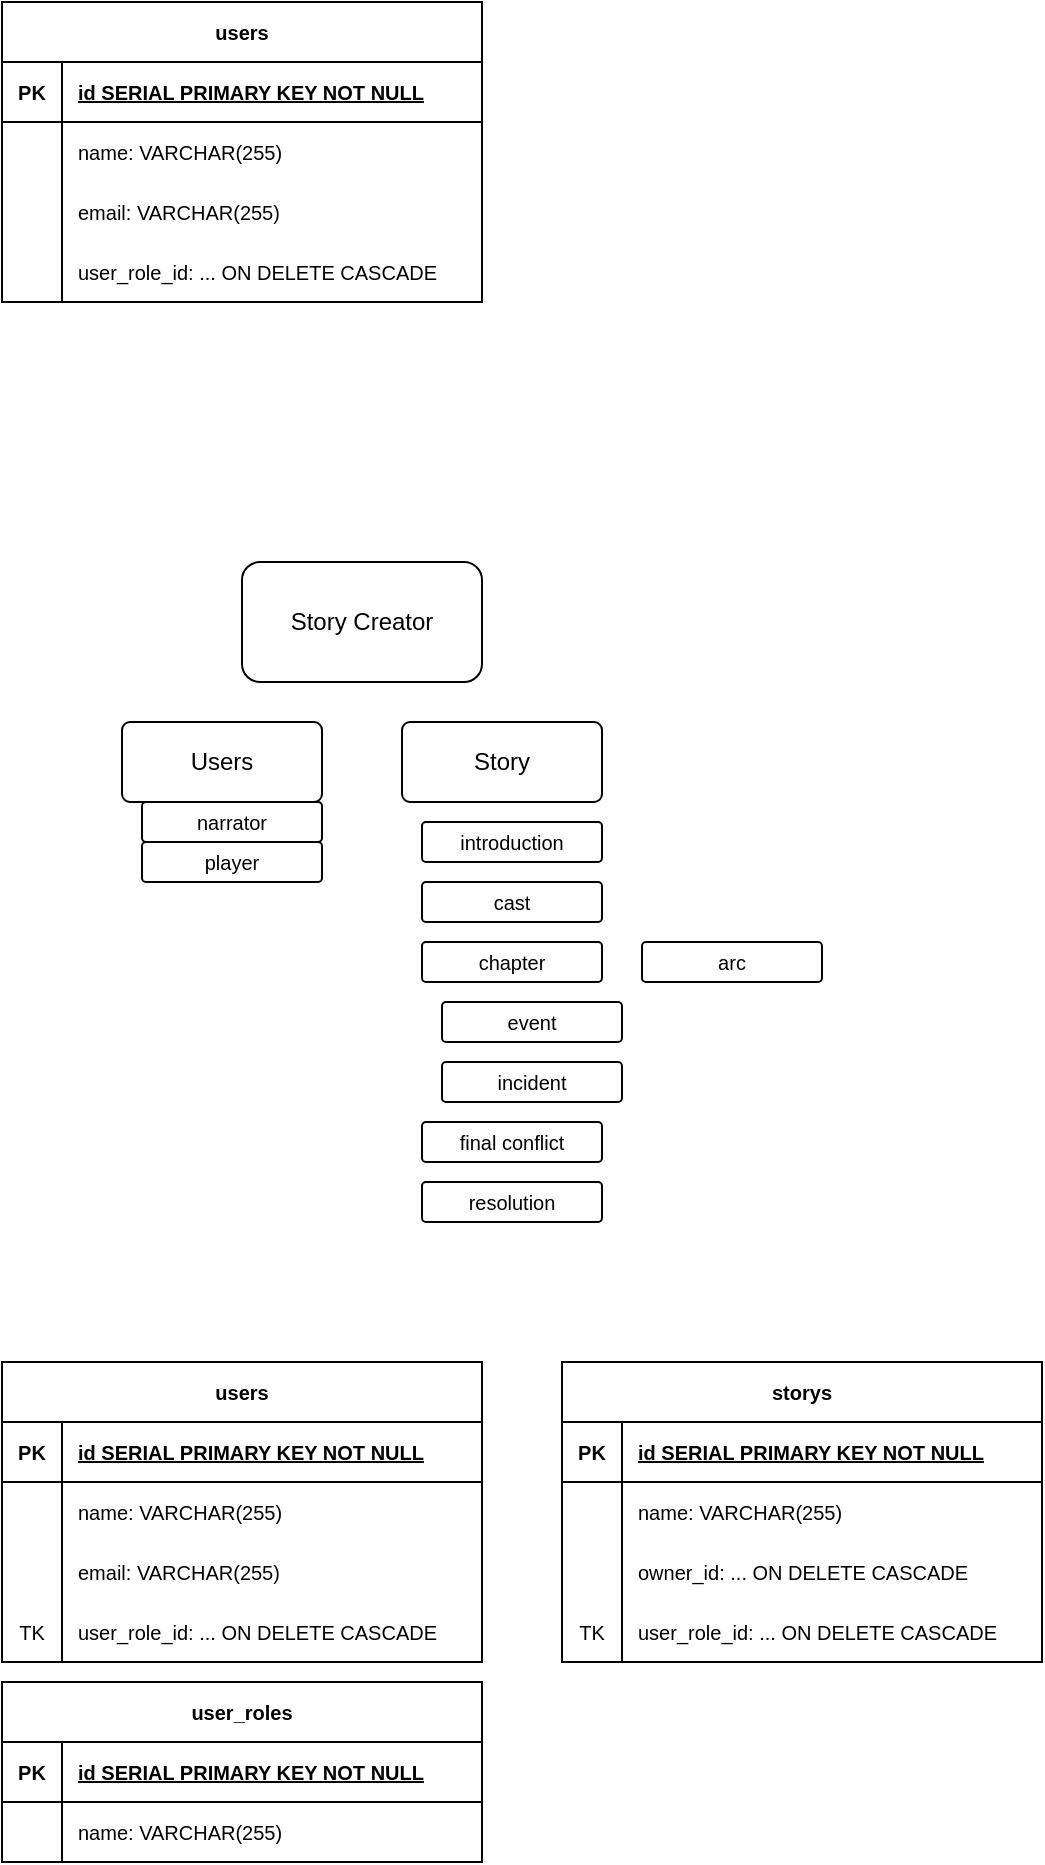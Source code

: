 <mxfile version="20.2.3" type="device"><diagram id="vhn05-QDjnXtpr9cHZD6" name="Page-1"><mxGraphModel dx="487" dy="970" grid="1" gridSize="10" guides="1" tooltips="1" connect="1" arrows="1" fold="1" page="1" pageScale="1" pageWidth="850" pageHeight="1100" math="0" shadow="0"><root><mxCell id="0"/><mxCell id="1" parent="0"/><mxCell id="Z2VqyZj2Mqzq2-y995d6-1" value="Story Creator" style="rounded=1;whiteSpace=wrap;html=1;" vertex="1" parent="1"><mxGeometry x="160" y="320" width="120" height="60" as="geometry"/></mxCell><mxCell id="Z2VqyZj2Mqzq2-y995d6-2" value="Users" style="rounded=1;arcSize=10;whiteSpace=wrap;html=1;align=center;" vertex="1" parent="1"><mxGeometry x="100" y="400" width="100" height="40" as="geometry"/></mxCell><mxCell id="Z2VqyZj2Mqzq2-y995d6-4" value="&lt;span style=&quot;font-size: 10px;&quot;&gt;narrator&lt;/span&gt;" style="rounded=1;arcSize=10;whiteSpace=wrap;html=1;align=center;" vertex="1" parent="1"><mxGeometry x="110" y="440" width="90" height="20" as="geometry"/></mxCell><mxCell id="Z2VqyZj2Mqzq2-y995d6-5" value="&lt;span style=&quot;font-size: 10px;&quot;&gt;player&lt;/span&gt;" style="rounded=1;arcSize=10;whiteSpace=wrap;html=1;align=center;" vertex="1" parent="1"><mxGeometry x="110" y="460" width="90" height="20" as="geometry"/></mxCell><mxCell id="Z2VqyZj2Mqzq2-y995d6-6" value="users" style="shape=table;startSize=30;container=1;collapsible=1;childLayout=tableLayout;fixedRows=1;rowLines=0;fontStyle=1;align=center;resizeLast=1;fontSize=10;" vertex="1" parent="1"><mxGeometry x="40" y="720" width="240" height="150" as="geometry"/></mxCell><mxCell id="Z2VqyZj2Mqzq2-y995d6-7" value="" style="shape=tableRow;horizontal=0;startSize=0;swimlaneHead=0;swimlaneBody=0;fillColor=none;collapsible=0;dropTarget=0;points=[[0,0.5],[1,0.5]];portConstraint=eastwest;top=0;left=0;right=0;bottom=1;fontSize=10;" vertex="1" parent="Z2VqyZj2Mqzq2-y995d6-6"><mxGeometry y="30" width="240" height="30" as="geometry"/></mxCell><mxCell id="Z2VqyZj2Mqzq2-y995d6-8" value="PK" style="shape=partialRectangle;connectable=0;fillColor=none;top=0;left=0;bottom=0;right=0;fontStyle=1;overflow=hidden;fontSize=10;" vertex="1" parent="Z2VqyZj2Mqzq2-y995d6-7"><mxGeometry width="30" height="30" as="geometry"><mxRectangle width="30" height="30" as="alternateBounds"/></mxGeometry></mxCell><mxCell id="Z2VqyZj2Mqzq2-y995d6-9" value="id SERIAL PRIMARY KEY NOT NULL" style="shape=partialRectangle;connectable=0;fillColor=none;top=0;left=0;bottom=0;right=0;align=left;spacingLeft=6;fontStyle=5;overflow=hidden;fontSize=10;" vertex="1" parent="Z2VqyZj2Mqzq2-y995d6-7"><mxGeometry x="30" width="210" height="30" as="geometry"><mxRectangle width="210" height="30" as="alternateBounds"/></mxGeometry></mxCell><mxCell id="Z2VqyZj2Mqzq2-y995d6-10" value="" style="shape=tableRow;horizontal=0;startSize=0;swimlaneHead=0;swimlaneBody=0;fillColor=none;collapsible=0;dropTarget=0;points=[[0,0.5],[1,0.5]];portConstraint=eastwest;top=0;left=0;right=0;bottom=0;fontSize=10;" vertex="1" parent="Z2VqyZj2Mqzq2-y995d6-6"><mxGeometry y="60" width="240" height="30" as="geometry"/></mxCell><mxCell id="Z2VqyZj2Mqzq2-y995d6-11" value="" style="shape=partialRectangle;connectable=0;fillColor=none;top=0;left=0;bottom=0;right=0;editable=1;overflow=hidden;fontSize=10;" vertex="1" parent="Z2VqyZj2Mqzq2-y995d6-10"><mxGeometry width="30" height="30" as="geometry"><mxRectangle width="30" height="30" as="alternateBounds"/></mxGeometry></mxCell><mxCell id="Z2VqyZj2Mqzq2-y995d6-12" value="name: VARCHAR(255)" style="shape=partialRectangle;connectable=0;fillColor=none;top=0;left=0;bottom=0;right=0;align=left;spacingLeft=6;overflow=hidden;fontSize=10;" vertex="1" parent="Z2VqyZj2Mqzq2-y995d6-10"><mxGeometry x="30" width="210" height="30" as="geometry"><mxRectangle width="210" height="30" as="alternateBounds"/></mxGeometry></mxCell><mxCell id="Z2VqyZj2Mqzq2-y995d6-13" value="" style="shape=tableRow;horizontal=0;startSize=0;swimlaneHead=0;swimlaneBody=0;fillColor=none;collapsible=0;dropTarget=0;points=[[0,0.5],[1,0.5]];portConstraint=eastwest;top=0;left=0;right=0;bottom=0;fontSize=10;" vertex="1" parent="Z2VqyZj2Mqzq2-y995d6-6"><mxGeometry y="90" width="240" height="30" as="geometry"/></mxCell><mxCell id="Z2VqyZj2Mqzq2-y995d6-14" value="" style="shape=partialRectangle;connectable=0;fillColor=none;top=0;left=0;bottom=0;right=0;editable=1;overflow=hidden;fontSize=10;" vertex="1" parent="Z2VqyZj2Mqzq2-y995d6-13"><mxGeometry width="30" height="30" as="geometry"><mxRectangle width="30" height="30" as="alternateBounds"/></mxGeometry></mxCell><mxCell id="Z2VqyZj2Mqzq2-y995d6-15" value="email: VARCHAR(255)" style="shape=partialRectangle;connectable=0;fillColor=none;top=0;left=0;bottom=0;right=0;align=left;spacingLeft=6;overflow=hidden;fontSize=10;" vertex="1" parent="Z2VqyZj2Mqzq2-y995d6-13"><mxGeometry x="30" width="210" height="30" as="geometry"><mxRectangle width="210" height="30" as="alternateBounds"/></mxGeometry></mxCell><mxCell id="Z2VqyZj2Mqzq2-y995d6-16" value="" style="shape=tableRow;horizontal=0;startSize=0;swimlaneHead=0;swimlaneBody=0;fillColor=none;collapsible=0;dropTarget=0;points=[[0,0.5],[1,0.5]];portConstraint=eastwest;top=0;left=0;right=0;bottom=0;fontSize=10;" vertex="1" parent="Z2VqyZj2Mqzq2-y995d6-6"><mxGeometry y="120" width="240" height="30" as="geometry"/></mxCell><mxCell id="Z2VqyZj2Mqzq2-y995d6-17" value="TK" style="shape=partialRectangle;connectable=0;fillColor=none;top=0;left=0;bottom=0;right=0;editable=1;overflow=hidden;fontSize=10;" vertex="1" parent="Z2VqyZj2Mqzq2-y995d6-16"><mxGeometry width="30" height="30" as="geometry"><mxRectangle width="30" height="30" as="alternateBounds"/></mxGeometry></mxCell><mxCell id="Z2VqyZj2Mqzq2-y995d6-18" value="user_role_id: ... ON DELETE CASCADE" style="shape=partialRectangle;connectable=0;fillColor=none;top=0;left=0;bottom=0;right=0;align=left;spacingLeft=6;overflow=hidden;fontSize=10;" vertex="1" parent="Z2VqyZj2Mqzq2-y995d6-16"><mxGeometry x="30" width="210" height="30" as="geometry"><mxRectangle width="210" height="30" as="alternateBounds"/></mxGeometry></mxCell><mxCell id="Z2VqyZj2Mqzq2-y995d6-32" value="users" style="shape=table;startSize=30;container=1;collapsible=1;childLayout=tableLayout;fixedRows=1;rowLines=0;fontStyle=1;align=center;resizeLast=1;fontSize=10;" vertex="1" parent="1"><mxGeometry x="40" y="40" width="240" height="150" as="geometry"/></mxCell><mxCell id="Z2VqyZj2Mqzq2-y995d6-33" value="" style="shape=tableRow;horizontal=0;startSize=0;swimlaneHead=0;swimlaneBody=0;fillColor=none;collapsible=0;dropTarget=0;points=[[0,0.5],[1,0.5]];portConstraint=eastwest;top=0;left=0;right=0;bottom=1;fontSize=10;" vertex="1" parent="Z2VqyZj2Mqzq2-y995d6-32"><mxGeometry y="30" width="240" height="30" as="geometry"/></mxCell><mxCell id="Z2VqyZj2Mqzq2-y995d6-34" value="PK" style="shape=partialRectangle;connectable=0;fillColor=none;top=0;left=0;bottom=0;right=0;fontStyle=1;overflow=hidden;fontSize=10;" vertex="1" parent="Z2VqyZj2Mqzq2-y995d6-33"><mxGeometry width="30" height="30" as="geometry"><mxRectangle width="30" height="30" as="alternateBounds"/></mxGeometry></mxCell><mxCell id="Z2VqyZj2Mqzq2-y995d6-35" value="id SERIAL PRIMARY KEY NOT NULL" style="shape=partialRectangle;connectable=0;fillColor=none;top=0;left=0;bottom=0;right=0;align=left;spacingLeft=6;fontStyle=5;overflow=hidden;fontSize=10;" vertex="1" parent="Z2VqyZj2Mqzq2-y995d6-33"><mxGeometry x="30" width="210" height="30" as="geometry"><mxRectangle width="210" height="30" as="alternateBounds"/></mxGeometry></mxCell><mxCell id="Z2VqyZj2Mqzq2-y995d6-36" value="" style="shape=tableRow;horizontal=0;startSize=0;swimlaneHead=0;swimlaneBody=0;fillColor=none;collapsible=0;dropTarget=0;points=[[0,0.5],[1,0.5]];portConstraint=eastwest;top=0;left=0;right=0;bottom=0;fontSize=10;" vertex="1" parent="Z2VqyZj2Mqzq2-y995d6-32"><mxGeometry y="60" width="240" height="30" as="geometry"/></mxCell><mxCell id="Z2VqyZj2Mqzq2-y995d6-37" value="" style="shape=partialRectangle;connectable=0;fillColor=none;top=0;left=0;bottom=0;right=0;editable=1;overflow=hidden;fontSize=10;" vertex="1" parent="Z2VqyZj2Mqzq2-y995d6-36"><mxGeometry width="30" height="30" as="geometry"><mxRectangle width="30" height="30" as="alternateBounds"/></mxGeometry></mxCell><mxCell id="Z2VqyZj2Mqzq2-y995d6-38" value="name: VARCHAR(255)" style="shape=partialRectangle;connectable=0;fillColor=none;top=0;left=0;bottom=0;right=0;align=left;spacingLeft=6;overflow=hidden;fontSize=10;" vertex="1" parent="Z2VqyZj2Mqzq2-y995d6-36"><mxGeometry x="30" width="210" height="30" as="geometry"><mxRectangle width="210" height="30" as="alternateBounds"/></mxGeometry></mxCell><mxCell id="Z2VqyZj2Mqzq2-y995d6-39" value="" style="shape=tableRow;horizontal=0;startSize=0;swimlaneHead=0;swimlaneBody=0;fillColor=none;collapsible=0;dropTarget=0;points=[[0,0.5],[1,0.5]];portConstraint=eastwest;top=0;left=0;right=0;bottom=0;fontSize=10;" vertex="1" parent="Z2VqyZj2Mqzq2-y995d6-32"><mxGeometry y="90" width="240" height="30" as="geometry"/></mxCell><mxCell id="Z2VqyZj2Mqzq2-y995d6-40" value="" style="shape=partialRectangle;connectable=0;fillColor=none;top=0;left=0;bottom=0;right=0;editable=1;overflow=hidden;fontSize=10;" vertex="1" parent="Z2VqyZj2Mqzq2-y995d6-39"><mxGeometry width="30" height="30" as="geometry"><mxRectangle width="30" height="30" as="alternateBounds"/></mxGeometry></mxCell><mxCell id="Z2VqyZj2Mqzq2-y995d6-41" value="email: VARCHAR(255)" style="shape=partialRectangle;connectable=0;fillColor=none;top=0;left=0;bottom=0;right=0;align=left;spacingLeft=6;overflow=hidden;fontSize=10;" vertex="1" parent="Z2VqyZj2Mqzq2-y995d6-39"><mxGeometry x="30" width="210" height="30" as="geometry"><mxRectangle width="210" height="30" as="alternateBounds"/></mxGeometry></mxCell><mxCell id="Z2VqyZj2Mqzq2-y995d6-42" value="" style="shape=tableRow;horizontal=0;startSize=0;swimlaneHead=0;swimlaneBody=0;fillColor=none;collapsible=0;dropTarget=0;points=[[0,0.5],[1,0.5]];portConstraint=eastwest;top=0;left=0;right=0;bottom=0;fontSize=10;" vertex="1" parent="Z2VqyZj2Mqzq2-y995d6-32"><mxGeometry y="120" width="240" height="30" as="geometry"/></mxCell><mxCell id="Z2VqyZj2Mqzq2-y995d6-43" value="" style="shape=partialRectangle;connectable=0;fillColor=none;top=0;left=0;bottom=0;right=0;editable=1;overflow=hidden;fontSize=10;" vertex="1" parent="Z2VqyZj2Mqzq2-y995d6-42"><mxGeometry width="30" height="30" as="geometry"><mxRectangle width="30" height="30" as="alternateBounds"/></mxGeometry></mxCell><mxCell id="Z2VqyZj2Mqzq2-y995d6-44" value="user_role_id: ... ON DELETE CASCADE" style="shape=partialRectangle;connectable=0;fillColor=none;top=0;left=0;bottom=0;right=0;align=left;spacingLeft=6;overflow=hidden;fontSize=10;" vertex="1" parent="Z2VqyZj2Mqzq2-y995d6-42"><mxGeometry x="30" width="210" height="30" as="geometry"><mxRectangle width="210" height="30" as="alternateBounds"/></mxGeometry></mxCell><mxCell id="Z2VqyZj2Mqzq2-y995d6-45" value="user_roles" style="shape=table;startSize=30;container=1;collapsible=1;childLayout=tableLayout;fixedRows=1;rowLines=0;fontStyle=1;align=center;resizeLast=1;fontSize=10;" vertex="1" parent="1"><mxGeometry x="40" y="880" width="240" height="90" as="geometry"/></mxCell><mxCell id="Z2VqyZj2Mqzq2-y995d6-46" value="" style="shape=tableRow;horizontal=0;startSize=0;swimlaneHead=0;swimlaneBody=0;fillColor=none;collapsible=0;dropTarget=0;points=[[0,0.5],[1,0.5]];portConstraint=eastwest;top=0;left=0;right=0;bottom=1;fontSize=10;" vertex="1" parent="Z2VqyZj2Mqzq2-y995d6-45"><mxGeometry y="30" width="240" height="30" as="geometry"/></mxCell><mxCell id="Z2VqyZj2Mqzq2-y995d6-47" value="PK" style="shape=partialRectangle;connectable=0;fillColor=none;top=0;left=0;bottom=0;right=0;fontStyle=1;overflow=hidden;fontSize=10;" vertex="1" parent="Z2VqyZj2Mqzq2-y995d6-46"><mxGeometry width="30" height="30" as="geometry"><mxRectangle width="30" height="30" as="alternateBounds"/></mxGeometry></mxCell><mxCell id="Z2VqyZj2Mqzq2-y995d6-48" value="id SERIAL PRIMARY KEY NOT NULL" style="shape=partialRectangle;connectable=0;fillColor=none;top=0;left=0;bottom=0;right=0;align=left;spacingLeft=6;fontStyle=5;overflow=hidden;fontSize=10;" vertex="1" parent="Z2VqyZj2Mqzq2-y995d6-46"><mxGeometry x="30" width="210" height="30" as="geometry"><mxRectangle width="210" height="30" as="alternateBounds"/></mxGeometry></mxCell><mxCell id="Z2VqyZj2Mqzq2-y995d6-49" value="" style="shape=tableRow;horizontal=0;startSize=0;swimlaneHead=0;swimlaneBody=0;fillColor=none;collapsible=0;dropTarget=0;points=[[0,0.5],[1,0.5]];portConstraint=eastwest;top=0;left=0;right=0;bottom=0;fontSize=10;" vertex="1" parent="Z2VqyZj2Mqzq2-y995d6-45"><mxGeometry y="60" width="240" height="30" as="geometry"/></mxCell><mxCell id="Z2VqyZj2Mqzq2-y995d6-50" value="" style="shape=partialRectangle;connectable=0;fillColor=none;top=0;left=0;bottom=0;right=0;editable=1;overflow=hidden;fontSize=10;" vertex="1" parent="Z2VqyZj2Mqzq2-y995d6-49"><mxGeometry width="30" height="30" as="geometry"><mxRectangle width="30" height="30" as="alternateBounds"/></mxGeometry></mxCell><mxCell id="Z2VqyZj2Mqzq2-y995d6-51" value="name: VARCHAR(255)" style="shape=partialRectangle;connectable=0;fillColor=none;top=0;left=0;bottom=0;right=0;align=left;spacingLeft=6;overflow=hidden;fontSize=10;" vertex="1" parent="Z2VqyZj2Mqzq2-y995d6-49"><mxGeometry x="30" width="210" height="30" as="geometry"><mxRectangle width="210" height="30" as="alternateBounds"/></mxGeometry></mxCell><mxCell id="Z2VqyZj2Mqzq2-y995d6-58" value="Story" style="rounded=1;arcSize=10;whiteSpace=wrap;html=1;align=center;" vertex="1" parent="1"><mxGeometry x="240" y="400" width="100" height="40" as="geometry"/></mxCell><mxCell id="Z2VqyZj2Mqzq2-y995d6-60" value="&lt;font style=&quot;font-size: 10px;&quot;&gt;chapter&lt;/font&gt;" style="rounded=1;arcSize=10;whiteSpace=wrap;html=1;align=center;" vertex="1" parent="1"><mxGeometry x="250" y="510" width="90" height="20" as="geometry"/></mxCell><mxCell id="Z2VqyZj2Mqzq2-y995d6-61" value="storys" style="shape=table;startSize=30;container=1;collapsible=1;childLayout=tableLayout;fixedRows=1;rowLines=0;fontStyle=1;align=center;resizeLast=1;fontSize=10;" vertex="1" parent="1"><mxGeometry x="320" y="720" width="240" height="150" as="geometry"/></mxCell><mxCell id="Z2VqyZj2Mqzq2-y995d6-62" value="" style="shape=tableRow;horizontal=0;startSize=0;swimlaneHead=0;swimlaneBody=0;fillColor=none;collapsible=0;dropTarget=0;points=[[0,0.5],[1,0.5]];portConstraint=eastwest;top=0;left=0;right=0;bottom=1;fontSize=10;" vertex="1" parent="Z2VqyZj2Mqzq2-y995d6-61"><mxGeometry y="30" width="240" height="30" as="geometry"/></mxCell><mxCell id="Z2VqyZj2Mqzq2-y995d6-63" value="PK" style="shape=partialRectangle;connectable=0;fillColor=none;top=0;left=0;bottom=0;right=0;fontStyle=1;overflow=hidden;fontSize=10;" vertex="1" parent="Z2VqyZj2Mqzq2-y995d6-62"><mxGeometry width="30" height="30" as="geometry"><mxRectangle width="30" height="30" as="alternateBounds"/></mxGeometry></mxCell><mxCell id="Z2VqyZj2Mqzq2-y995d6-64" value="id SERIAL PRIMARY KEY NOT NULL" style="shape=partialRectangle;connectable=0;fillColor=none;top=0;left=0;bottom=0;right=0;align=left;spacingLeft=6;fontStyle=5;overflow=hidden;fontSize=10;" vertex="1" parent="Z2VqyZj2Mqzq2-y995d6-62"><mxGeometry x="30" width="210" height="30" as="geometry"><mxRectangle width="210" height="30" as="alternateBounds"/></mxGeometry></mxCell><mxCell id="Z2VqyZj2Mqzq2-y995d6-65" value="" style="shape=tableRow;horizontal=0;startSize=0;swimlaneHead=0;swimlaneBody=0;fillColor=none;collapsible=0;dropTarget=0;points=[[0,0.5],[1,0.5]];portConstraint=eastwest;top=0;left=0;right=0;bottom=0;fontSize=10;" vertex="1" parent="Z2VqyZj2Mqzq2-y995d6-61"><mxGeometry y="60" width="240" height="30" as="geometry"/></mxCell><mxCell id="Z2VqyZj2Mqzq2-y995d6-66" value="" style="shape=partialRectangle;connectable=0;fillColor=none;top=0;left=0;bottom=0;right=0;editable=1;overflow=hidden;fontSize=10;" vertex="1" parent="Z2VqyZj2Mqzq2-y995d6-65"><mxGeometry width="30" height="30" as="geometry"><mxRectangle width="30" height="30" as="alternateBounds"/></mxGeometry></mxCell><mxCell id="Z2VqyZj2Mqzq2-y995d6-67" value="name: VARCHAR(255)" style="shape=partialRectangle;connectable=0;fillColor=none;top=0;left=0;bottom=0;right=0;align=left;spacingLeft=6;overflow=hidden;fontSize=10;" vertex="1" parent="Z2VqyZj2Mqzq2-y995d6-65"><mxGeometry x="30" width="210" height="30" as="geometry"><mxRectangle width="210" height="30" as="alternateBounds"/></mxGeometry></mxCell><mxCell id="Z2VqyZj2Mqzq2-y995d6-68" value="" style="shape=tableRow;horizontal=0;startSize=0;swimlaneHead=0;swimlaneBody=0;fillColor=none;collapsible=0;dropTarget=0;points=[[0,0.5],[1,0.5]];portConstraint=eastwest;top=0;left=0;right=0;bottom=0;fontSize=10;" vertex="1" parent="Z2VqyZj2Mqzq2-y995d6-61"><mxGeometry y="90" width="240" height="30" as="geometry"/></mxCell><mxCell id="Z2VqyZj2Mqzq2-y995d6-69" value="" style="shape=partialRectangle;connectable=0;fillColor=none;top=0;left=0;bottom=0;right=0;editable=1;overflow=hidden;fontSize=10;" vertex="1" parent="Z2VqyZj2Mqzq2-y995d6-68"><mxGeometry width="30" height="30" as="geometry"><mxRectangle width="30" height="30" as="alternateBounds"/></mxGeometry></mxCell><mxCell id="Z2VqyZj2Mqzq2-y995d6-70" value="owner_id: ... ON DELETE CASCADE" style="shape=partialRectangle;connectable=0;fillColor=none;top=0;left=0;bottom=0;right=0;align=left;spacingLeft=6;overflow=hidden;fontSize=10;" vertex="1" parent="Z2VqyZj2Mqzq2-y995d6-68"><mxGeometry x="30" width="210" height="30" as="geometry"><mxRectangle width="210" height="30" as="alternateBounds"/></mxGeometry></mxCell><mxCell id="Z2VqyZj2Mqzq2-y995d6-71" value="" style="shape=tableRow;horizontal=0;startSize=0;swimlaneHead=0;swimlaneBody=0;fillColor=none;collapsible=0;dropTarget=0;points=[[0,0.5],[1,0.5]];portConstraint=eastwest;top=0;left=0;right=0;bottom=0;fontSize=10;" vertex="1" parent="Z2VqyZj2Mqzq2-y995d6-61"><mxGeometry y="120" width="240" height="30" as="geometry"/></mxCell><mxCell id="Z2VqyZj2Mqzq2-y995d6-72" value="TK" style="shape=partialRectangle;connectable=0;fillColor=none;top=0;left=0;bottom=0;right=0;editable=1;overflow=hidden;fontSize=10;" vertex="1" parent="Z2VqyZj2Mqzq2-y995d6-71"><mxGeometry width="30" height="30" as="geometry"><mxRectangle width="30" height="30" as="alternateBounds"/></mxGeometry></mxCell><mxCell id="Z2VqyZj2Mqzq2-y995d6-73" value="user_role_id: ... ON DELETE CASCADE" style="shape=partialRectangle;connectable=0;fillColor=none;top=0;left=0;bottom=0;right=0;align=left;spacingLeft=6;overflow=hidden;fontSize=10;" vertex="1" parent="Z2VqyZj2Mqzq2-y995d6-71"><mxGeometry x="30" width="210" height="30" as="geometry"><mxRectangle width="210" height="30" as="alternateBounds"/></mxGeometry></mxCell><mxCell id="Z2VqyZj2Mqzq2-y995d6-74" value="&lt;font style=&quot;font-size: 10px;&quot;&gt;event&lt;/font&gt;" style="rounded=1;arcSize=10;whiteSpace=wrap;html=1;align=center;" vertex="1" parent="1"><mxGeometry x="260" y="540" width="90" height="20" as="geometry"/></mxCell><mxCell id="Z2VqyZj2Mqzq2-y995d6-75" value="&lt;font style=&quot;font-size: 10px;&quot;&gt;incident&lt;/font&gt;" style="rounded=1;arcSize=10;whiteSpace=wrap;html=1;align=center;" vertex="1" parent="1"><mxGeometry x="260" y="570" width="90" height="20" as="geometry"/></mxCell><mxCell id="Z2VqyZj2Mqzq2-y995d6-76" value="&lt;font style=&quot;font-size: 10px;&quot;&gt;arc&lt;/font&gt;" style="rounded=1;arcSize=10;whiteSpace=wrap;html=1;align=center;" vertex="1" parent="1"><mxGeometry x="360" y="510" width="90" height="20" as="geometry"/></mxCell><mxCell id="Z2VqyZj2Mqzq2-y995d6-77" value="&lt;span style=&quot;font-size: 10px;&quot;&gt;introduction&lt;/span&gt;" style="rounded=1;arcSize=10;whiteSpace=wrap;html=1;align=center;" vertex="1" parent="1"><mxGeometry x="250" y="450" width="90" height="20" as="geometry"/></mxCell><mxCell id="Z2VqyZj2Mqzq2-y995d6-78" value="&lt;font style=&quot;font-size: 10px;&quot;&gt;cast&lt;/font&gt;" style="rounded=1;arcSize=10;whiteSpace=wrap;html=1;align=center;" vertex="1" parent="1"><mxGeometry x="250" y="480" width="90" height="20" as="geometry"/></mxCell><mxCell id="Z2VqyZj2Mqzq2-y995d6-79" value="&lt;span style=&quot;font-size: 10px;&quot;&gt;final conflict&lt;/span&gt;" style="rounded=1;arcSize=10;whiteSpace=wrap;html=1;align=center;" vertex="1" parent="1"><mxGeometry x="250" y="600" width="90" height="20" as="geometry"/></mxCell><mxCell id="Z2VqyZj2Mqzq2-y995d6-80" value="&lt;span style=&quot;font-size: 10px;&quot;&gt;resolution&lt;/span&gt;" style="rounded=1;arcSize=10;whiteSpace=wrap;html=1;align=center;" vertex="1" parent="1"><mxGeometry x="250" y="630" width="90" height="20" as="geometry"/></mxCell></root></mxGraphModel></diagram></mxfile>
